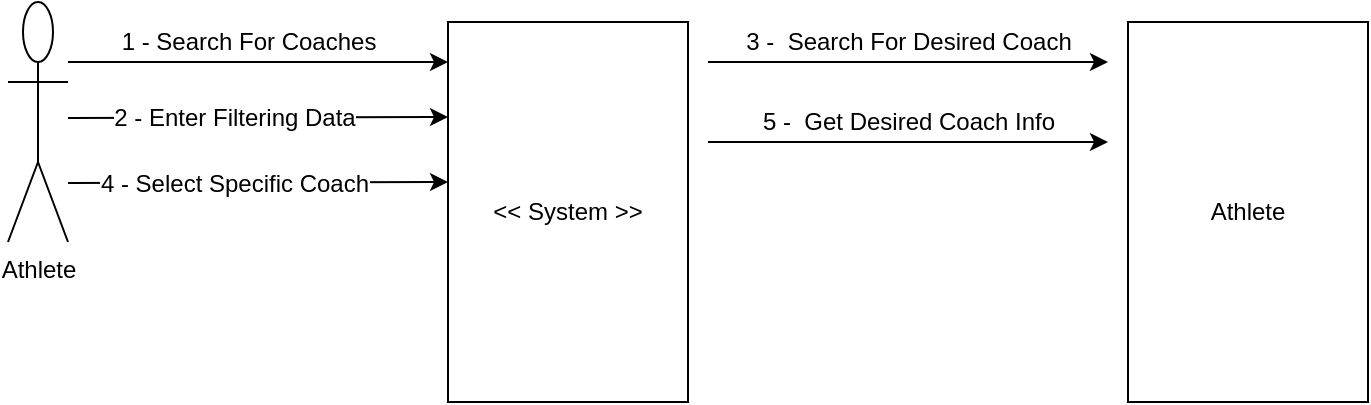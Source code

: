 <mxfile version="12.4.3" type="github" pages="1">
  <diagram id="JME2C_ISR-vIaM2KFaNa" name="Page-1">
    <mxGraphModel dx="1038" dy="548" grid="1" gridSize="10" guides="1" tooltips="1" connect="1" arrows="1" fold="1" page="1" pageScale="1" pageWidth="850" pageHeight="1100" math="0" shadow="0">
      <root>
        <mxCell id="0"/>
        <mxCell id="1" parent="0"/>
        <mxCell id="mjJQvCi9DFyuKkfkjfuT-1" style="edgeStyle=orthogonalEdgeStyle;rounded=0;orthogonalLoop=1;jettySize=auto;html=1;" parent="1" source="mjJQvCi9DFyuKkfkjfuT-3" edge="1">
          <mxGeometry relative="1" as="geometry">
            <mxPoint x="280" y="200" as="targetPoint"/>
            <Array as="points">
              <mxPoint x="170" y="200"/>
              <mxPoint x="170" y="200"/>
            </Array>
          </mxGeometry>
        </mxCell>
        <mxCell id="mjJQvCi9DFyuKkfkjfuT-2" value="1 - Search For Coaches" style="text;html=1;align=center;verticalAlign=middle;resizable=0;points=[];;labelBackgroundColor=#ffffff;" parent="mjJQvCi9DFyuKkfkjfuT-1" vertex="1" connectable="0">
          <mxGeometry x="0.124" relative="1" as="geometry">
            <mxPoint x="-17" y="-10" as="offset"/>
          </mxGeometry>
        </mxCell>
        <mxCell id="mjJQvCi9DFyuKkfkjfuT-3" value="Athlete" style="shape=umlActor;verticalLabelPosition=bottom;labelBackgroundColor=#ffffff;verticalAlign=top;html=1;outlineConnect=0;" parent="1" vertex="1">
          <mxGeometry x="60" y="170" width="30" height="120" as="geometry"/>
        </mxCell>
        <mxCell id="mjJQvCi9DFyuKkfkjfuT-4" style="edgeStyle=orthogonalEdgeStyle;rounded=0;orthogonalLoop=1;jettySize=auto;html=1;" parent="1" edge="1">
          <mxGeometry relative="1" as="geometry">
            <mxPoint x="610" y="200" as="targetPoint"/>
            <mxPoint x="410" y="200" as="sourcePoint"/>
            <Array as="points">
              <mxPoint x="500" y="200"/>
              <mxPoint x="500" y="200"/>
            </Array>
          </mxGeometry>
        </mxCell>
        <mxCell id="mjJQvCi9DFyuKkfkjfuT-5" value="3 -&amp;nbsp; Search For Desired Coach" style="text;html=1;align=center;verticalAlign=middle;resizable=0;points=[];;labelBackgroundColor=#ffffff;" parent="mjJQvCi9DFyuKkfkjfuT-4" vertex="1" connectable="0">
          <mxGeometry x="0.2" y="6" relative="1" as="geometry">
            <mxPoint x="-20" y="-4" as="offset"/>
          </mxGeometry>
        </mxCell>
        <mxCell id="mjJQvCi9DFyuKkfkjfuT-6" value="&amp;lt;&amp;lt; System &amp;gt;&amp;gt;" style="rounded=0;whiteSpace=wrap;html=1;" parent="1" vertex="1">
          <mxGeometry x="280" y="180" width="120" height="190" as="geometry"/>
        </mxCell>
        <mxCell id="mjJQvCi9DFyuKkfkjfuT-7" value="Athlete" style="rounded=0;whiteSpace=wrap;html=1;" parent="1" vertex="1">
          <mxGeometry x="620" y="180" width="120" height="190" as="geometry"/>
        </mxCell>
        <mxCell id="mjJQvCi9DFyuKkfkjfuT-8" value="" style="endArrow=classic;html=1;entryX=0;entryY=0.25;entryDx=0;entryDy=0;" parent="1" target="mjJQvCi9DFyuKkfkjfuT-6" edge="1">
          <mxGeometry width="50" height="50" relative="1" as="geometry">
            <mxPoint x="90" y="228" as="sourcePoint"/>
            <mxPoint x="140" y="220" as="targetPoint"/>
          </mxGeometry>
        </mxCell>
        <mxCell id="mjJQvCi9DFyuKkfkjfuT-9" value="2 - Enter Filtering Data" style="text;html=1;align=center;verticalAlign=middle;resizable=0;points=[];;labelBackgroundColor=#ffffff;" parent="mjJQvCi9DFyuKkfkjfuT-8" vertex="1" connectable="0">
          <mxGeometry x="-0.128" relative="1" as="geometry">
            <mxPoint as="offset"/>
          </mxGeometry>
        </mxCell>
        <mxCell id="mjJQvCi9DFyuKkfkjfuT-10" style="edgeStyle=orthogonalEdgeStyle;rounded=0;orthogonalLoop=1;jettySize=auto;html=1;" parent="1" edge="1">
          <mxGeometry relative="1" as="geometry">
            <mxPoint x="610" y="240" as="targetPoint"/>
            <mxPoint x="410" y="240" as="sourcePoint"/>
            <Array as="points">
              <mxPoint x="500" y="240"/>
              <mxPoint x="500" y="240"/>
            </Array>
          </mxGeometry>
        </mxCell>
        <mxCell id="mjJQvCi9DFyuKkfkjfuT-11" value="5 -&amp;nbsp; Get Desired Coach Info" style="text;html=1;align=center;verticalAlign=middle;resizable=0;points=[];;labelBackgroundColor=#ffffff;" parent="mjJQvCi9DFyuKkfkjfuT-10" vertex="1" connectable="0">
          <mxGeometry x="0.2" y="6" relative="1" as="geometry">
            <mxPoint x="-20" y="-4" as="offset"/>
          </mxGeometry>
        </mxCell>
        <mxCell id="mjJQvCi9DFyuKkfkjfuT-12" value="" style="endArrow=classic;html=1;entryX=0;entryY=0.25;entryDx=0;entryDy=0;" parent="1" edge="1">
          <mxGeometry width="50" height="50" relative="1" as="geometry">
            <mxPoint x="90" y="260.5" as="sourcePoint"/>
            <mxPoint x="280" y="260" as="targetPoint"/>
          </mxGeometry>
        </mxCell>
        <mxCell id="mjJQvCi9DFyuKkfkjfuT-13" value="4 - Select Specific Coach" style="text;html=1;align=center;verticalAlign=middle;resizable=0;points=[];;labelBackgroundColor=#ffffff;" parent="mjJQvCi9DFyuKkfkjfuT-12" vertex="1" connectable="0">
          <mxGeometry x="-0.128" relative="1" as="geometry">
            <mxPoint as="offset"/>
          </mxGeometry>
        </mxCell>
      </root>
    </mxGraphModel>
  </diagram>
</mxfile>
